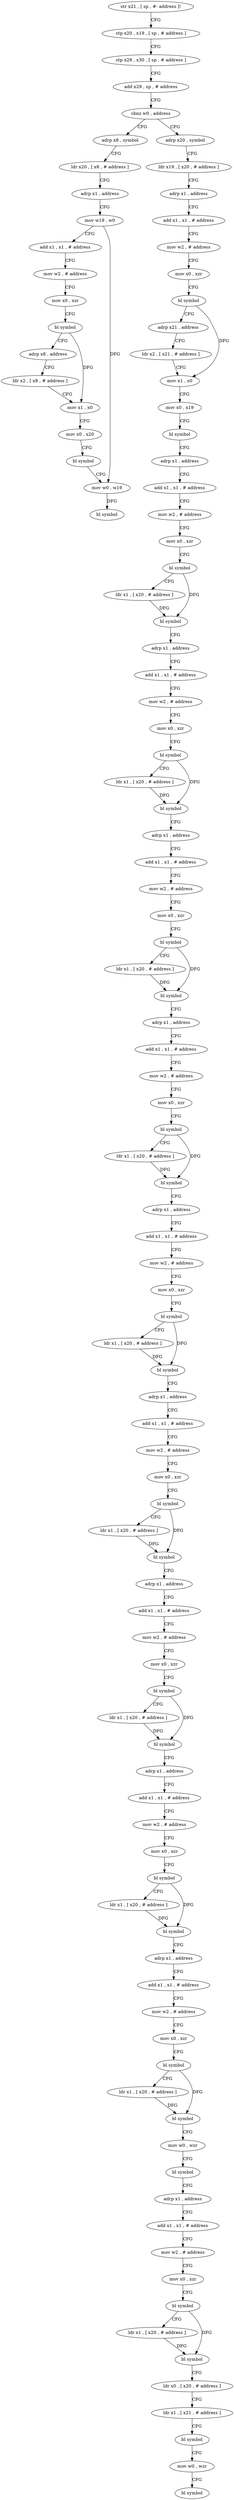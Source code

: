 digraph "func" {
"4228600" [label = "str x21 , [ sp , #- address ]!" ]
"4228604" [label = "stp x20 , x19 , [ sp , # address ]" ]
"4228608" [label = "stp x29 , x30 , [ sp , # address ]" ]
"4228612" [label = "add x29 , sp , # address" ]
"4228616" [label = "cbnz w0 , address" ]
"4228976" [label = "adrp x8 , symbol" ]
"4228620" [label = "adrp x20 , symbol" ]
"4228980" [label = "ldr x20 , [ x8 , # address ]" ]
"4228984" [label = "adrp x1 , address" ]
"4228988" [label = "mov w19 , w0" ]
"4228992" [label = "add x1 , x1 , # address" ]
"4228996" [label = "mov w2 , # address" ]
"4229000" [label = "mov x0 , xzr" ]
"4229004" [label = "bl symbol" ]
"4229008" [label = "adrp x8 , address" ]
"4229012" [label = "ldr x2 , [ x8 , # address ]" ]
"4229016" [label = "mov x1 , x0" ]
"4229020" [label = "mov x0 , x20" ]
"4229024" [label = "bl symbol" ]
"4229028" [label = "mov w0 , w19" ]
"4229032" [label = "bl symbol" ]
"4228624" [label = "ldr x19 , [ x20 , # address ]" ]
"4228628" [label = "adrp x1 , address" ]
"4228632" [label = "add x1 , x1 , # address" ]
"4228636" [label = "mov w2 , # address" ]
"4228640" [label = "mov x0 , xzr" ]
"4228644" [label = "bl symbol" ]
"4228648" [label = "adrp x21 , address" ]
"4228652" [label = "ldr x2 , [ x21 , # address ]" ]
"4228656" [label = "mov x1 , x0" ]
"4228660" [label = "mov x0 , x19" ]
"4228664" [label = "bl symbol" ]
"4228668" [label = "adrp x1 , address" ]
"4228672" [label = "add x1 , x1 , # address" ]
"4228676" [label = "mov w2 , # address" ]
"4228680" [label = "mov x0 , xzr" ]
"4228684" [label = "bl symbol" ]
"4228688" [label = "ldr x1 , [ x20 , # address ]" ]
"4228692" [label = "bl symbol" ]
"4228696" [label = "adrp x1 , address" ]
"4228700" [label = "add x1 , x1 , # address" ]
"4228704" [label = "mov w2 , # address" ]
"4228708" [label = "mov x0 , xzr" ]
"4228712" [label = "bl symbol" ]
"4228716" [label = "ldr x1 , [ x20 , # address ]" ]
"4228720" [label = "bl symbol" ]
"4228724" [label = "adrp x1 , address" ]
"4228728" [label = "add x1 , x1 , # address" ]
"4228732" [label = "mov w2 , # address" ]
"4228736" [label = "mov x0 , xzr" ]
"4228740" [label = "bl symbol" ]
"4228744" [label = "ldr x1 , [ x20 , # address ]" ]
"4228748" [label = "bl symbol" ]
"4228752" [label = "adrp x1 , address" ]
"4228756" [label = "add x1 , x1 , # address" ]
"4228760" [label = "mov w2 , # address" ]
"4228764" [label = "mov x0 , xzr" ]
"4228768" [label = "bl symbol" ]
"4228772" [label = "ldr x1 , [ x20 , # address ]" ]
"4228776" [label = "bl symbol" ]
"4228780" [label = "adrp x1 , address" ]
"4228784" [label = "add x1 , x1 , # address" ]
"4228788" [label = "mov w2 , # address" ]
"4228792" [label = "mov x0 , xzr" ]
"4228796" [label = "bl symbol" ]
"4228800" [label = "ldr x1 , [ x20 , # address ]" ]
"4228804" [label = "bl symbol" ]
"4228808" [label = "adrp x1 , address" ]
"4228812" [label = "add x1 , x1 , # address" ]
"4228816" [label = "mov w2 , # address" ]
"4228820" [label = "mov x0 , xzr" ]
"4228824" [label = "bl symbol" ]
"4228828" [label = "ldr x1 , [ x20 , # address ]" ]
"4228832" [label = "bl symbol" ]
"4228836" [label = "adrp x1 , address" ]
"4228840" [label = "add x1 , x1 , # address" ]
"4228844" [label = "mov w2 , # address" ]
"4228848" [label = "mov x0 , xzr" ]
"4228852" [label = "bl symbol" ]
"4228856" [label = "ldr x1 , [ x20 , # address ]" ]
"4228860" [label = "bl symbol" ]
"4228864" [label = "adrp x1 , address" ]
"4228868" [label = "add x1 , x1 , # address" ]
"4228872" [label = "mov w2 , # address" ]
"4228876" [label = "mov x0 , xzr" ]
"4228880" [label = "bl symbol" ]
"4228884" [label = "ldr x1 , [ x20 , # address ]" ]
"4228888" [label = "bl symbol" ]
"4228892" [label = "adrp x1 , address" ]
"4228896" [label = "add x1 , x1 , # address" ]
"4228900" [label = "mov w2 , # address" ]
"4228904" [label = "mov x0 , xzr" ]
"4228908" [label = "bl symbol" ]
"4228912" [label = "ldr x1 , [ x20 , # address ]" ]
"4228916" [label = "bl symbol" ]
"4228920" [label = "mov w0 , wzr" ]
"4228924" [label = "bl symbol" ]
"4228928" [label = "adrp x1 , address" ]
"4228932" [label = "add x1 , x1 , # address" ]
"4228936" [label = "mov w2 , # address" ]
"4228940" [label = "mov x0 , xzr" ]
"4228944" [label = "bl symbol" ]
"4228948" [label = "ldr x1 , [ x20 , # address ]" ]
"4228952" [label = "bl symbol" ]
"4228956" [label = "ldr x0 , [ x20 , # address ]" ]
"4228960" [label = "ldr x1 , [ x21 , # address ]" ]
"4228964" [label = "bl symbol" ]
"4228968" [label = "mov w0 , wzr" ]
"4228972" [label = "bl symbol" ]
"4228600" -> "4228604" [ label = "CFG" ]
"4228604" -> "4228608" [ label = "CFG" ]
"4228608" -> "4228612" [ label = "CFG" ]
"4228612" -> "4228616" [ label = "CFG" ]
"4228616" -> "4228976" [ label = "CFG" ]
"4228616" -> "4228620" [ label = "CFG" ]
"4228976" -> "4228980" [ label = "CFG" ]
"4228620" -> "4228624" [ label = "CFG" ]
"4228980" -> "4228984" [ label = "CFG" ]
"4228984" -> "4228988" [ label = "CFG" ]
"4228988" -> "4228992" [ label = "CFG" ]
"4228988" -> "4229028" [ label = "DFG" ]
"4228992" -> "4228996" [ label = "CFG" ]
"4228996" -> "4229000" [ label = "CFG" ]
"4229000" -> "4229004" [ label = "CFG" ]
"4229004" -> "4229008" [ label = "CFG" ]
"4229004" -> "4229016" [ label = "DFG" ]
"4229008" -> "4229012" [ label = "CFG" ]
"4229012" -> "4229016" [ label = "CFG" ]
"4229016" -> "4229020" [ label = "CFG" ]
"4229020" -> "4229024" [ label = "CFG" ]
"4229024" -> "4229028" [ label = "CFG" ]
"4229028" -> "4229032" [ label = "DFG" ]
"4228624" -> "4228628" [ label = "CFG" ]
"4228628" -> "4228632" [ label = "CFG" ]
"4228632" -> "4228636" [ label = "CFG" ]
"4228636" -> "4228640" [ label = "CFG" ]
"4228640" -> "4228644" [ label = "CFG" ]
"4228644" -> "4228648" [ label = "CFG" ]
"4228644" -> "4228656" [ label = "DFG" ]
"4228648" -> "4228652" [ label = "CFG" ]
"4228652" -> "4228656" [ label = "CFG" ]
"4228656" -> "4228660" [ label = "CFG" ]
"4228660" -> "4228664" [ label = "CFG" ]
"4228664" -> "4228668" [ label = "CFG" ]
"4228668" -> "4228672" [ label = "CFG" ]
"4228672" -> "4228676" [ label = "CFG" ]
"4228676" -> "4228680" [ label = "CFG" ]
"4228680" -> "4228684" [ label = "CFG" ]
"4228684" -> "4228688" [ label = "CFG" ]
"4228684" -> "4228692" [ label = "DFG" ]
"4228688" -> "4228692" [ label = "DFG" ]
"4228692" -> "4228696" [ label = "CFG" ]
"4228696" -> "4228700" [ label = "CFG" ]
"4228700" -> "4228704" [ label = "CFG" ]
"4228704" -> "4228708" [ label = "CFG" ]
"4228708" -> "4228712" [ label = "CFG" ]
"4228712" -> "4228716" [ label = "CFG" ]
"4228712" -> "4228720" [ label = "DFG" ]
"4228716" -> "4228720" [ label = "DFG" ]
"4228720" -> "4228724" [ label = "CFG" ]
"4228724" -> "4228728" [ label = "CFG" ]
"4228728" -> "4228732" [ label = "CFG" ]
"4228732" -> "4228736" [ label = "CFG" ]
"4228736" -> "4228740" [ label = "CFG" ]
"4228740" -> "4228744" [ label = "CFG" ]
"4228740" -> "4228748" [ label = "DFG" ]
"4228744" -> "4228748" [ label = "DFG" ]
"4228748" -> "4228752" [ label = "CFG" ]
"4228752" -> "4228756" [ label = "CFG" ]
"4228756" -> "4228760" [ label = "CFG" ]
"4228760" -> "4228764" [ label = "CFG" ]
"4228764" -> "4228768" [ label = "CFG" ]
"4228768" -> "4228772" [ label = "CFG" ]
"4228768" -> "4228776" [ label = "DFG" ]
"4228772" -> "4228776" [ label = "DFG" ]
"4228776" -> "4228780" [ label = "CFG" ]
"4228780" -> "4228784" [ label = "CFG" ]
"4228784" -> "4228788" [ label = "CFG" ]
"4228788" -> "4228792" [ label = "CFG" ]
"4228792" -> "4228796" [ label = "CFG" ]
"4228796" -> "4228800" [ label = "CFG" ]
"4228796" -> "4228804" [ label = "DFG" ]
"4228800" -> "4228804" [ label = "DFG" ]
"4228804" -> "4228808" [ label = "CFG" ]
"4228808" -> "4228812" [ label = "CFG" ]
"4228812" -> "4228816" [ label = "CFG" ]
"4228816" -> "4228820" [ label = "CFG" ]
"4228820" -> "4228824" [ label = "CFG" ]
"4228824" -> "4228828" [ label = "CFG" ]
"4228824" -> "4228832" [ label = "DFG" ]
"4228828" -> "4228832" [ label = "DFG" ]
"4228832" -> "4228836" [ label = "CFG" ]
"4228836" -> "4228840" [ label = "CFG" ]
"4228840" -> "4228844" [ label = "CFG" ]
"4228844" -> "4228848" [ label = "CFG" ]
"4228848" -> "4228852" [ label = "CFG" ]
"4228852" -> "4228856" [ label = "CFG" ]
"4228852" -> "4228860" [ label = "DFG" ]
"4228856" -> "4228860" [ label = "DFG" ]
"4228860" -> "4228864" [ label = "CFG" ]
"4228864" -> "4228868" [ label = "CFG" ]
"4228868" -> "4228872" [ label = "CFG" ]
"4228872" -> "4228876" [ label = "CFG" ]
"4228876" -> "4228880" [ label = "CFG" ]
"4228880" -> "4228884" [ label = "CFG" ]
"4228880" -> "4228888" [ label = "DFG" ]
"4228884" -> "4228888" [ label = "DFG" ]
"4228888" -> "4228892" [ label = "CFG" ]
"4228892" -> "4228896" [ label = "CFG" ]
"4228896" -> "4228900" [ label = "CFG" ]
"4228900" -> "4228904" [ label = "CFG" ]
"4228904" -> "4228908" [ label = "CFG" ]
"4228908" -> "4228912" [ label = "CFG" ]
"4228908" -> "4228916" [ label = "DFG" ]
"4228912" -> "4228916" [ label = "DFG" ]
"4228916" -> "4228920" [ label = "CFG" ]
"4228920" -> "4228924" [ label = "CFG" ]
"4228924" -> "4228928" [ label = "CFG" ]
"4228928" -> "4228932" [ label = "CFG" ]
"4228932" -> "4228936" [ label = "CFG" ]
"4228936" -> "4228940" [ label = "CFG" ]
"4228940" -> "4228944" [ label = "CFG" ]
"4228944" -> "4228948" [ label = "CFG" ]
"4228944" -> "4228952" [ label = "DFG" ]
"4228948" -> "4228952" [ label = "DFG" ]
"4228952" -> "4228956" [ label = "CFG" ]
"4228956" -> "4228960" [ label = "CFG" ]
"4228960" -> "4228964" [ label = "CFG" ]
"4228964" -> "4228968" [ label = "CFG" ]
"4228968" -> "4228972" [ label = "CFG" ]
}

